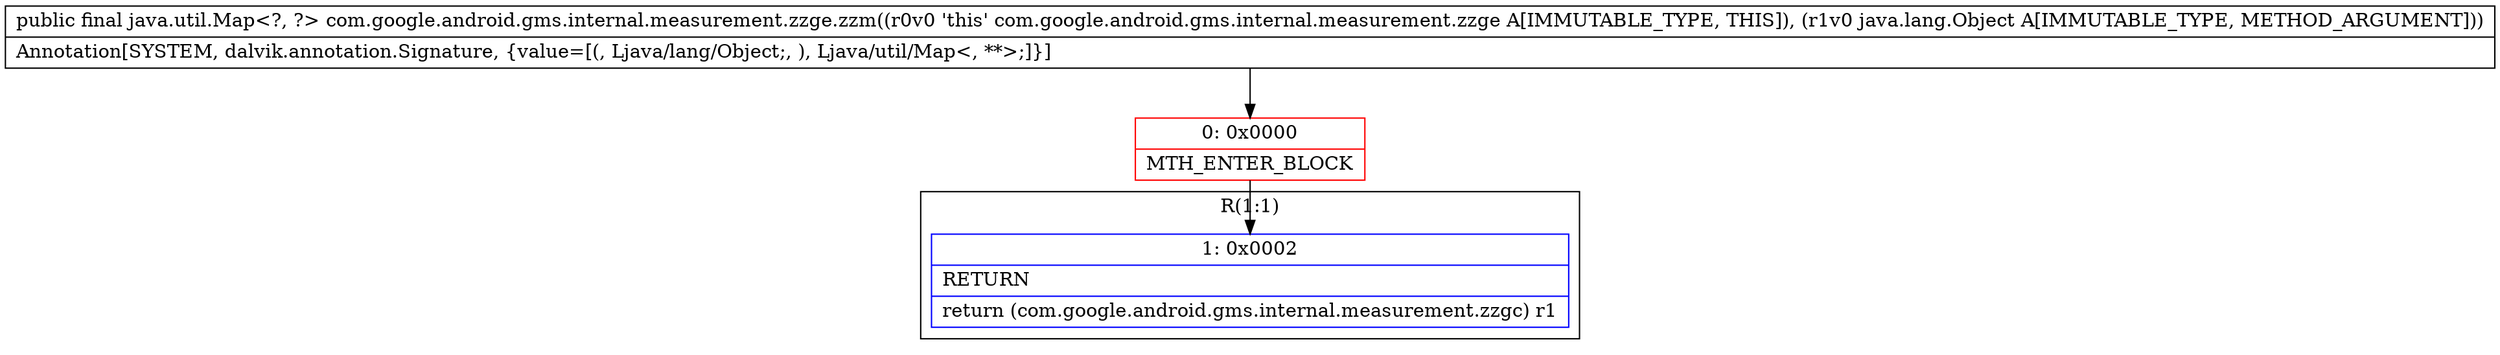 digraph "CFG forcom.google.android.gms.internal.measurement.zzge.zzm(Ljava\/lang\/Object;)Ljava\/util\/Map;" {
subgraph cluster_Region_1022264774 {
label = "R(1:1)";
node [shape=record,color=blue];
Node_1 [shape=record,label="{1\:\ 0x0002|RETURN\l|return (com.google.android.gms.internal.measurement.zzgc) r1\l}"];
}
Node_0 [shape=record,color=red,label="{0\:\ 0x0000|MTH_ENTER_BLOCK\l}"];
MethodNode[shape=record,label="{public final java.util.Map\<?, ?\> com.google.android.gms.internal.measurement.zzge.zzm((r0v0 'this' com.google.android.gms.internal.measurement.zzge A[IMMUTABLE_TYPE, THIS]), (r1v0 java.lang.Object A[IMMUTABLE_TYPE, METHOD_ARGUMENT]))  | Annotation[SYSTEM, dalvik.annotation.Signature, \{value=[(, Ljava\/lang\/Object;, ), Ljava\/util\/Map\<, **\>;]\}]\l}"];
MethodNode -> Node_0;
Node_0 -> Node_1;
}

